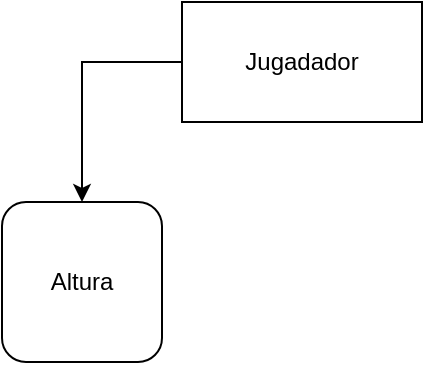 <mxfile version="24.7.16">
  <diagram name="Página-1" id="FfiC3ldnX7l5Gl30XWN4">
    <mxGraphModel dx="1608" dy="754" grid="1" gridSize="10" guides="1" tooltips="1" connect="1" arrows="1" fold="1" page="1" pageScale="1" pageWidth="827" pageHeight="1169" math="0" shadow="0">
      <root>
        <mxCell id="0" />
        <mxCell id="1" parent="0" />
        <mxCell id="mmYUt9mzsztmpp9wxSUO-3" value="" style="edgeStyle=orthogonalEdgeStyle;rounded=0;orthogonalLoop=1;jettySize=auto;html=1;" edge="1" parent="1" source="mmYUt9mzsztmpp9wxSUO-1" target="mmYUt9mzsztmpp9wxSUO-2">
          <mxGeometry relative="1" as="geometry" />
        </mxCell>
        <mxCell id="mmYUt9mzsztmpp9wxSUO-1" value="Jugadador" style="rounded=0;whiteSpace=wrap;html=1;" vertex="1" parent="1">
          <mxGeometry x="120" y="160" width="120" height="60" as="geometry" />
        </mxCell>
        <mxCell id="mmYUt9mzsztmpp9wxSUO-2" value="Altura" style="rounded=1;whiteSpace=wrap;html=1;" vertex="1" parent="1">
          <mxGeometry x="30" y="260" width="80" height="80" as="geometry" />
        </mxCell>
      </root>
    </mxGraphModel>
  </diagram>
</mxfile>

